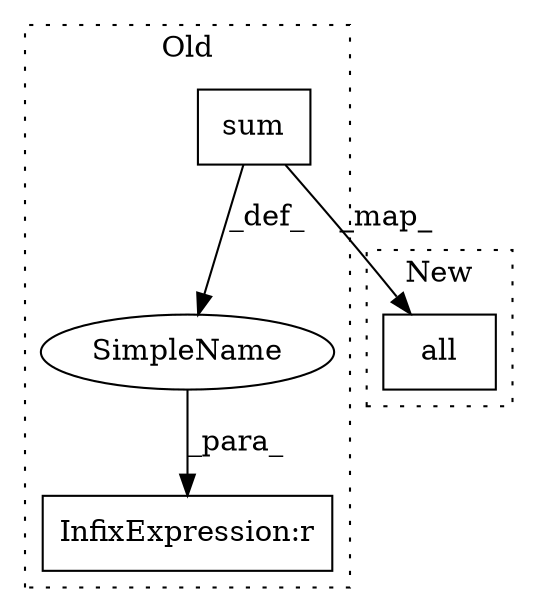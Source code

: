 digraph G {
subgraph cluster0 {
1 [label="sum" a="32" s="481,656" l="15,-3" shape="box"];
3 [label="SimpleName" a="42" s="" l="" shape="ellipse"];
4 [label="InfixExpression:r" a="27" s="653" l="4" shape="box"];
label = "Old";
style="dotted";
}
subgraph cluster1 {
2 [label="all" a="32" s="481,663" l="15,-3" shape="box"];
label = "New";
style="dotted";
}
1 -> 2 [label="_map_"];
1 -> 3 [label="_def_"];
3 -> 4 [label="_para_"];
}